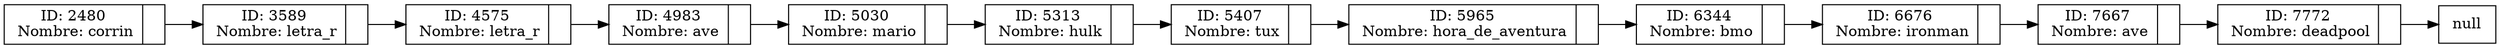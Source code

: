 digraph cola{
rankdir = LR; 
node[shape = record]; 
nodonull1[label="null"];
nodo0[label="{ID: 2480\n Nombre: corrin|}"];
nodo1[label="{ID: 3589\n Nombre: letra_r|}"];
nodo2[label="{ID: 4575\n Nombre: letra_r|}"];
nodo3[label="{ID: 4983\n Nombre: ave|}"];
nodo4[label="{ID: 5030\n Nombre: mario|}"];
nodo5[label="{ID: 5313\n Nombre: hulk|}"];
nodo6[label="{ID: 5407\n Nombre: tux|}"];
nodo7[label="{ID: 5965\n Nombre: hora_de_aventura|}"];
nodo8[label="{ID: 6344\n Nombre: bmo|}"];
nodo9[label="{ID: 6676\n Nombre: ironman|}"];
nodo10[label="{ID: 7667\n Nombre: ave|}"];
nodo11[label="{ID: 7772\n Nombre: deadpool|}"];
nodo0->nodo1;
nodo1->nodo2;
nodo2->nodo3;
nodo3->nodo4;
nodo4->nodo5;
nodo5->nodo6;
nodo6->nodo7;
nodo7->nodo8;
nodo8->nodo9;
nodo9->nodo10;
nodo10->nodo11;
nodo11->nodonull1;
}